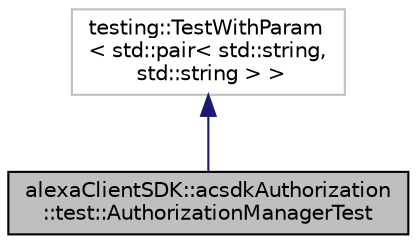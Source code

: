 digraph "alexaClientSDK::acsdkAuthorization::test::AuthorizationManagerTest"
{
 // LATEX_PDF_SIZE
  edge [fontname="Helvetica",fontsize="10",labelfontname="Helvetica",labelfontsize="10"];
  node [fontname="Helvetica",fontsize="10",shape=record];
  Node1 [label="alexaClientSDK::acsdkAuthorization\l::test::AuthorizationManagerTest",height=0.2,width=0.4,color="black", fillcolor="grey75", style="filled", fontcolor="black",tooltip=" "];
  Node2 -> Node1 [dir="back",color="midnightblue",fontsize="10",style="solid",fontname="Helvetica"];
  Node2 [label="testing::TestWithParam\l\< std::pair\< std::string,\l std::string \> \>",height=0.2,width=0.4,color="grey75", fillcolor="white", style="filled",tooltip=" "];
}
